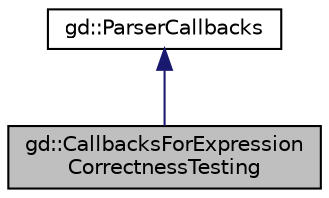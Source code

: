digraph "gd::CallbacksForExpressionCorrectnessTesting"
{
  edge [fontname="Helvetica",fontsize="10",labelfontname="Helvetica",labelfontsize="10"];
  node [fontname="Helvetica",fontsize="10",shape=record];
  Node1 [label="gd::CallbacksForExpression\lCorrectnessTesting",height=0.2,width=0.4,color="black", fillcolor="grey75", style="filled", fontcolor="black"];
  Node2 -> Node1 [dir="back",color="midnightblue",fontsize="10",style="solid",fontname="Helvetica"];
  Node2 [label="gd::ParserCallbacks",height=0.2,width=0.4,color="black", fillcolor="white", style="filled",URL="$classgd_1_1_parser_callbacks.html",tooltip="Callbacks called by parser during parsing. "];
}

